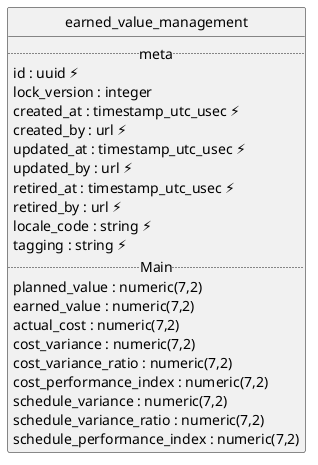 @startuml uml
skinparam monochrome true
skinparam linetype ortho
hide circle

entity earned_value_management {
  .. meta ..
  id : uuid ⚡
  lock_version : integer
  created_at : timestamp_utc_usec ⚡
  created_by : url ⚡
  updated_at : timestamp_utc_usec ⚡
  updated_by : url ⚡
  retired_at : timestamp_utc_usec ⚡
  retired_by : url ⚡
  locale_code : string ⚡
  tagging : string ⚡
  .. Main ..
  planned_value : numeric(7,2)
  earned_value : numeric(7,2)
  actual_cost : numeric(7,2)
  cost_variance : numeric(7,2)
  cost_variance_ratio : numeric(7,2)
  cost_performance_index : numeric(7,2)
  schedule_variance : numeric(7,2)
  schedule_variance_ratio : numeric(7,2)
  schedule_performance_index : numeric(7,2)
}

@enduml
